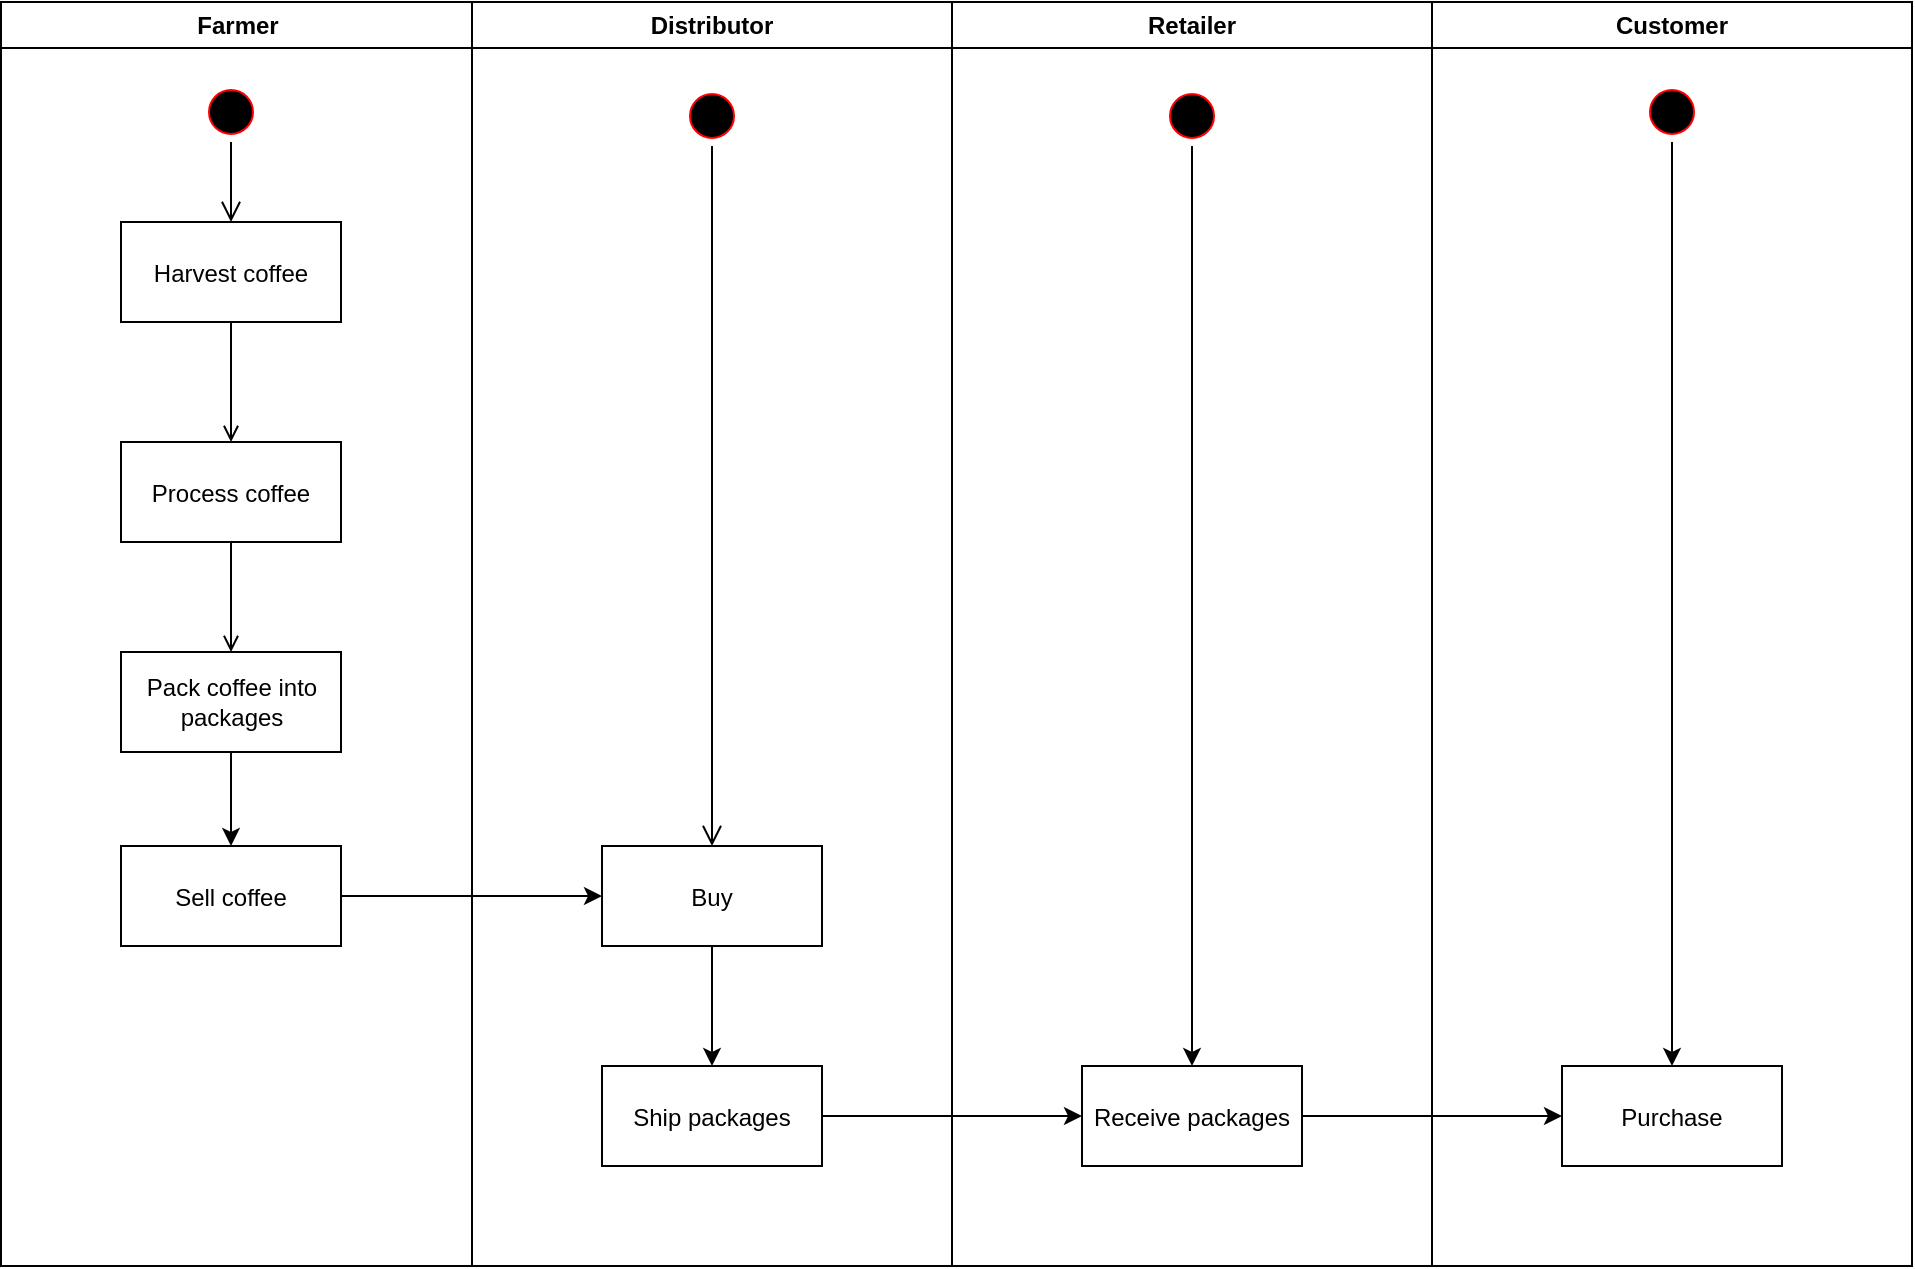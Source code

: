 <mxfile version="12.7.5" type="device"><diagram name="Page-1" id="e7e014a7-5840-1c2e-5031-d8a46d1fe8dd"><mxGraphModel dx="1422" dy="762" grid="1" gridSize="10" guides="1" tooltips="1" connect="1" arrows="1" fold="1" page="1" pageScale="1" pageWidth="1169" pageHeight="826" background="#ffffff" math="0" shadow="0"><root><mxCell id="0"/><mxCell id="1" parent="0"/><mxCell id="2" value="Farmer" style="swimlane;whiteSpace=wrap" parent="1" vertex="1"><mxGeometry x="164.5" y="128" width="235.5" height="632" as="geometry"/></mxCell><mxCell id="5" value="" style="ellipse;shape=startState;fillColor=#000000;strokeColor=#ff0000;" parent="2" vertex="1"><mxGeometry x="100" y="40" width="30" height="30" as="geometry"/></mxCell><mxCell id="6" value="" style="edgeStyle=elbowEdgeStyle;elbow=horizontal;verticalAlign=bottom;endArrow=open;endSize=8;strokeColor=#000000;endFill=1;rounded=0" parent="2" source="5" target="7" edge="1"><mxGeometry x="100" y="40" as="geometry"><mxPoint x="115" y="110" as="targetPoint"/></mxGeometry></mxCell><mxCell id="7" value="Harvest coffee" style="" parent="2" vertex="1"><mxGeometry x="60" y="110" width="110" height="50" as="geometry"/></mxCell><mxCell id="8" value="Process coffee" style="" parent="2" vertex="1"><mxGeometry x="60" y="220" width="110" height="50" as="geometry"/></mxCell><mxCell id="9" value="" style="endArrow=open;strokeColor=#000000;endFill=1;rounded=0" parent="2" source="7" target="8" edge="1"><mxGeometry relative="1" as="geometry"/></mxCell><mxCell id="10" value="Pack coffee into packages" style="whiteSpace=wrap;" parent="2" vertex="1"><mxGeometry x="60" y="325" width="110" height="50" as="geometry"/></mxCell><mxCell id="11" value="" style="endArrow=open;strokeColor=#000000;endFill=1;rounded=0" parent="2" source="8" target="10" edge="1"><mxGeometry relative="1" as="geometry"/></mxCell><mxCell id="LAFsR54Zu0MLiLvB9MMI-48" value="Sell coffee" style="" vertex="1" parent="2"><mxGeometry x="60" y="422" width="110" height="50" as="geometry"/></mxCell><mxCell id="LAFsR54Zu0MLiLvB9MMI-50" value="" style="endArrow=classic;html=1;strokeColor=#000000;exitX=0.5;exitY=1;exitDx=0;exitDy=0;entryX=0.5;entryY=0;entryDx=0;entryDy=0;" edge="1" parent="2" source="10" target="LAFsR54Zu0MLiLvB9MMI-48"><mxGeometry width="50" height="50" relative="1" as="geometry"><mxPoint x="120" y="432" as="sourcePoint"/><mxPoint x="170" y="382" as="targetPoint"/></mxGeometry></mxCell><mxCell id="3" value="Distributor" style="swimlane;whiteSpace=wrap" parent="1" vertex="1"><mxGeometry x="400" y="128" width="240" height="632" as="geometry"/></mxCell><mxCell id="13" value="" style="ellipse;shape=startState;fillColor=#000000;strokeColor=#ff0000;" parent="3" vertex="1"><mxGeometry x="105" y="42" width="30" height="30" as="geometry"/></mxCell><mxCell id="14" value="" style="edgeStyle=elbowEdgeStyle;elbow=horizontal;verticalAlign=bottom;endArrow=open;endSize=8;strokeColor=#000000;endFill=1;rounded=0;exitX=0.5;exitY=1;exitDx=0;exitDy=0;entryX=0.5;entryY=0;entryDx=0;entryDy=0;" parent="3" source="13" target="LAFsR54Zu0MLiLvB9MMI-53" edge="1"><mxGeometry x="40" y="20" as="geometry"><mxPoint x="125" y="110" as="targetPoint"/></mxGeometry></mxCell><mxCell id="LAFsR54Zu0MLiLvB9MMI-57" style="edgeStyle=orthogonalEdgeStyle;rounded=0;orthogonalLoop=1;jettySize=auto;html=1;exitX=0.5;exitY=1;exitDx=0;exitDy=0;entryX=0.5;entryY=0;entryDx=0;entryDy=0;strokeColor=#000000;" edge="1" parent="3" source="LAFsR54Zu0MLiLvB9MMI-53" target="LAFsR54Zu0MLiLvB9MMI-55"><mxGeometry relative="1" as="geometry"/></mxCell><mxCell id="LAFsR54Zu0MLiLvB9MMI-53" value="Buy" style="" vertex="1" parent="3"><mxGeometry x="65" y="422" width="110" height="50" as="geometry"/></mxCell><mxCell id="LAFsR54Zu0MLiLvB9MMI-55" value="Ship packages" style="" vertex="1" parent="3"><mxGeometry x="65" y="532" width="110" height="50" as="geometry"/></mxCell><mxCell id="4" value="Retailer" style="swimlane;whiteSpace=wrap" parent="1" vertex="1"><mxGeometry x="640" y="128" width="240" height="632" as="geometry"/></mxCell><mxCell id="LAFsR54Zu0MLiLvB9MMI-64" style="edgeStyle=orthogonalEdgeStyle;rounded=0;orthogonalLoop=1;jettySize=auto;html=1;strokeColor=#000000;" edge="1" parent="4" source="LAFsR54Zu0MLiLvB9MMI-58" target="LAFsR54Zu0MLiLvB9MMI-60"><mxGeometry relative="1" as="geometry"/></mxCell><mxCell id="LAFsR54Zu0MLiLvB9MMI-58" value="" style="ellipse;shape=startState;fillColor=#000000;strokeColor=#ff0000;" vertex="1" parent="4"><mxGeometry x="105" y="42" width="30" height="30" as="geometry"/></mxCell><mxCell id="LAFsR54Zu0MLiLvB9MMI-60" value="Receive packages" style="" vertex="1" parent="4"><mxGeometry x="65" y="532" width="110" height="50" as="geometry"/></mxCell><mxCell id="LAFsR54Zu0MLiLvB9MMI-41" value="Customer" style="swimlane;whiteSpace=wrap" vertex="1" parent="1"><mxGeometry x="880" y="128" width="240" height="632" as="geometry"/></mxCell><mxCell id="LAFsR54Zu0MLiLvB9MMI-59" value="" style="ellipse;shape=startState;fillColor=#000000;strokeColor=#ff0000;" vertex="1" parent="LAFsR54Zu0MLiLvB9MMI-41"><mxGeometry x="105" y="40" width="30" height="30" as="geometry"/></mxCell><mxCell id="LAFsR54Zu0MLiLvB9MMI-54" style="edgeStyle=orthogonalEdgeStyle;rounded=0;orthogonalLoop=1;jettySize=auto;html=1;strokeColor=#000000;" edge="1" parent="1" source="LAFsR54Zu0MLiLvB9MMI-48" target="LAFsR54Zu0MLiLvB9MMI-53"><mxGeometry relative="1" as="geometry"/></mxCell><mxCell id="LAFsR54Zu0MLiLvB9MMI-61" style="edgeStyle=orthogonalEdgeStyle;rounded=0;orthogonalLoop=1;jettySize=auto;html=1;entryX=0;entryY=0.5;entryDx=0;entryDy=0;strokeColor=#000000;" edge="1" parent="1" source="LAFsR54Zu0MLiLvB9MMI-55" target="LAFsR54Zu0MLiLvB9MMI-60"><mxGeometry relative="1" as="geometry"/></mxCell><mxCell id="LAFsR54Zu0MLiLvB9MMI-62" value="Purchase" style="" vertex="1" parent="1"><mxGeometry x="945" y="660" width="110" height="50" as="geometry"/></mxCell><mxCell id="LAFsR54Zu0MLiLvB9MMI-63" style="edgeStyle=orthogonalEdgeStyle;rounded=0;orthogonalLoop=1;jettySize=auto;html=1;exitX=1;exitY=0.5;exitDx=0;exitDy=0;entryX=0;entryY=0.5;entryDx=0;entryDy=0;strokeColor=#000000;" edge="1" parent="1" source="LAFsR54Zu0MLiLvB9MMI-60" target="LAFsR54Zu0MLiLvB9MMI-62"><mxGeometry relative="1" as="geometry"/></mxCell><mxCell id="LAFsR54Zu0MLiLvB9MMI-65" style="edgeStyle=orthogonalEdgeStyle;rounded=0;orthogonalLoop=1;jettySize=auto;html=1;strokeColor=#000000;" edge="1" parent="1" source="LAFsR54Zu0MLiLvB9MMI-59" target="LAFsR54Zu0MLiLvB9MMI-62"><mxGeometry relative="1" as="geometry"/></mxCell></root></mxGraphModel></diagram></mxfile>